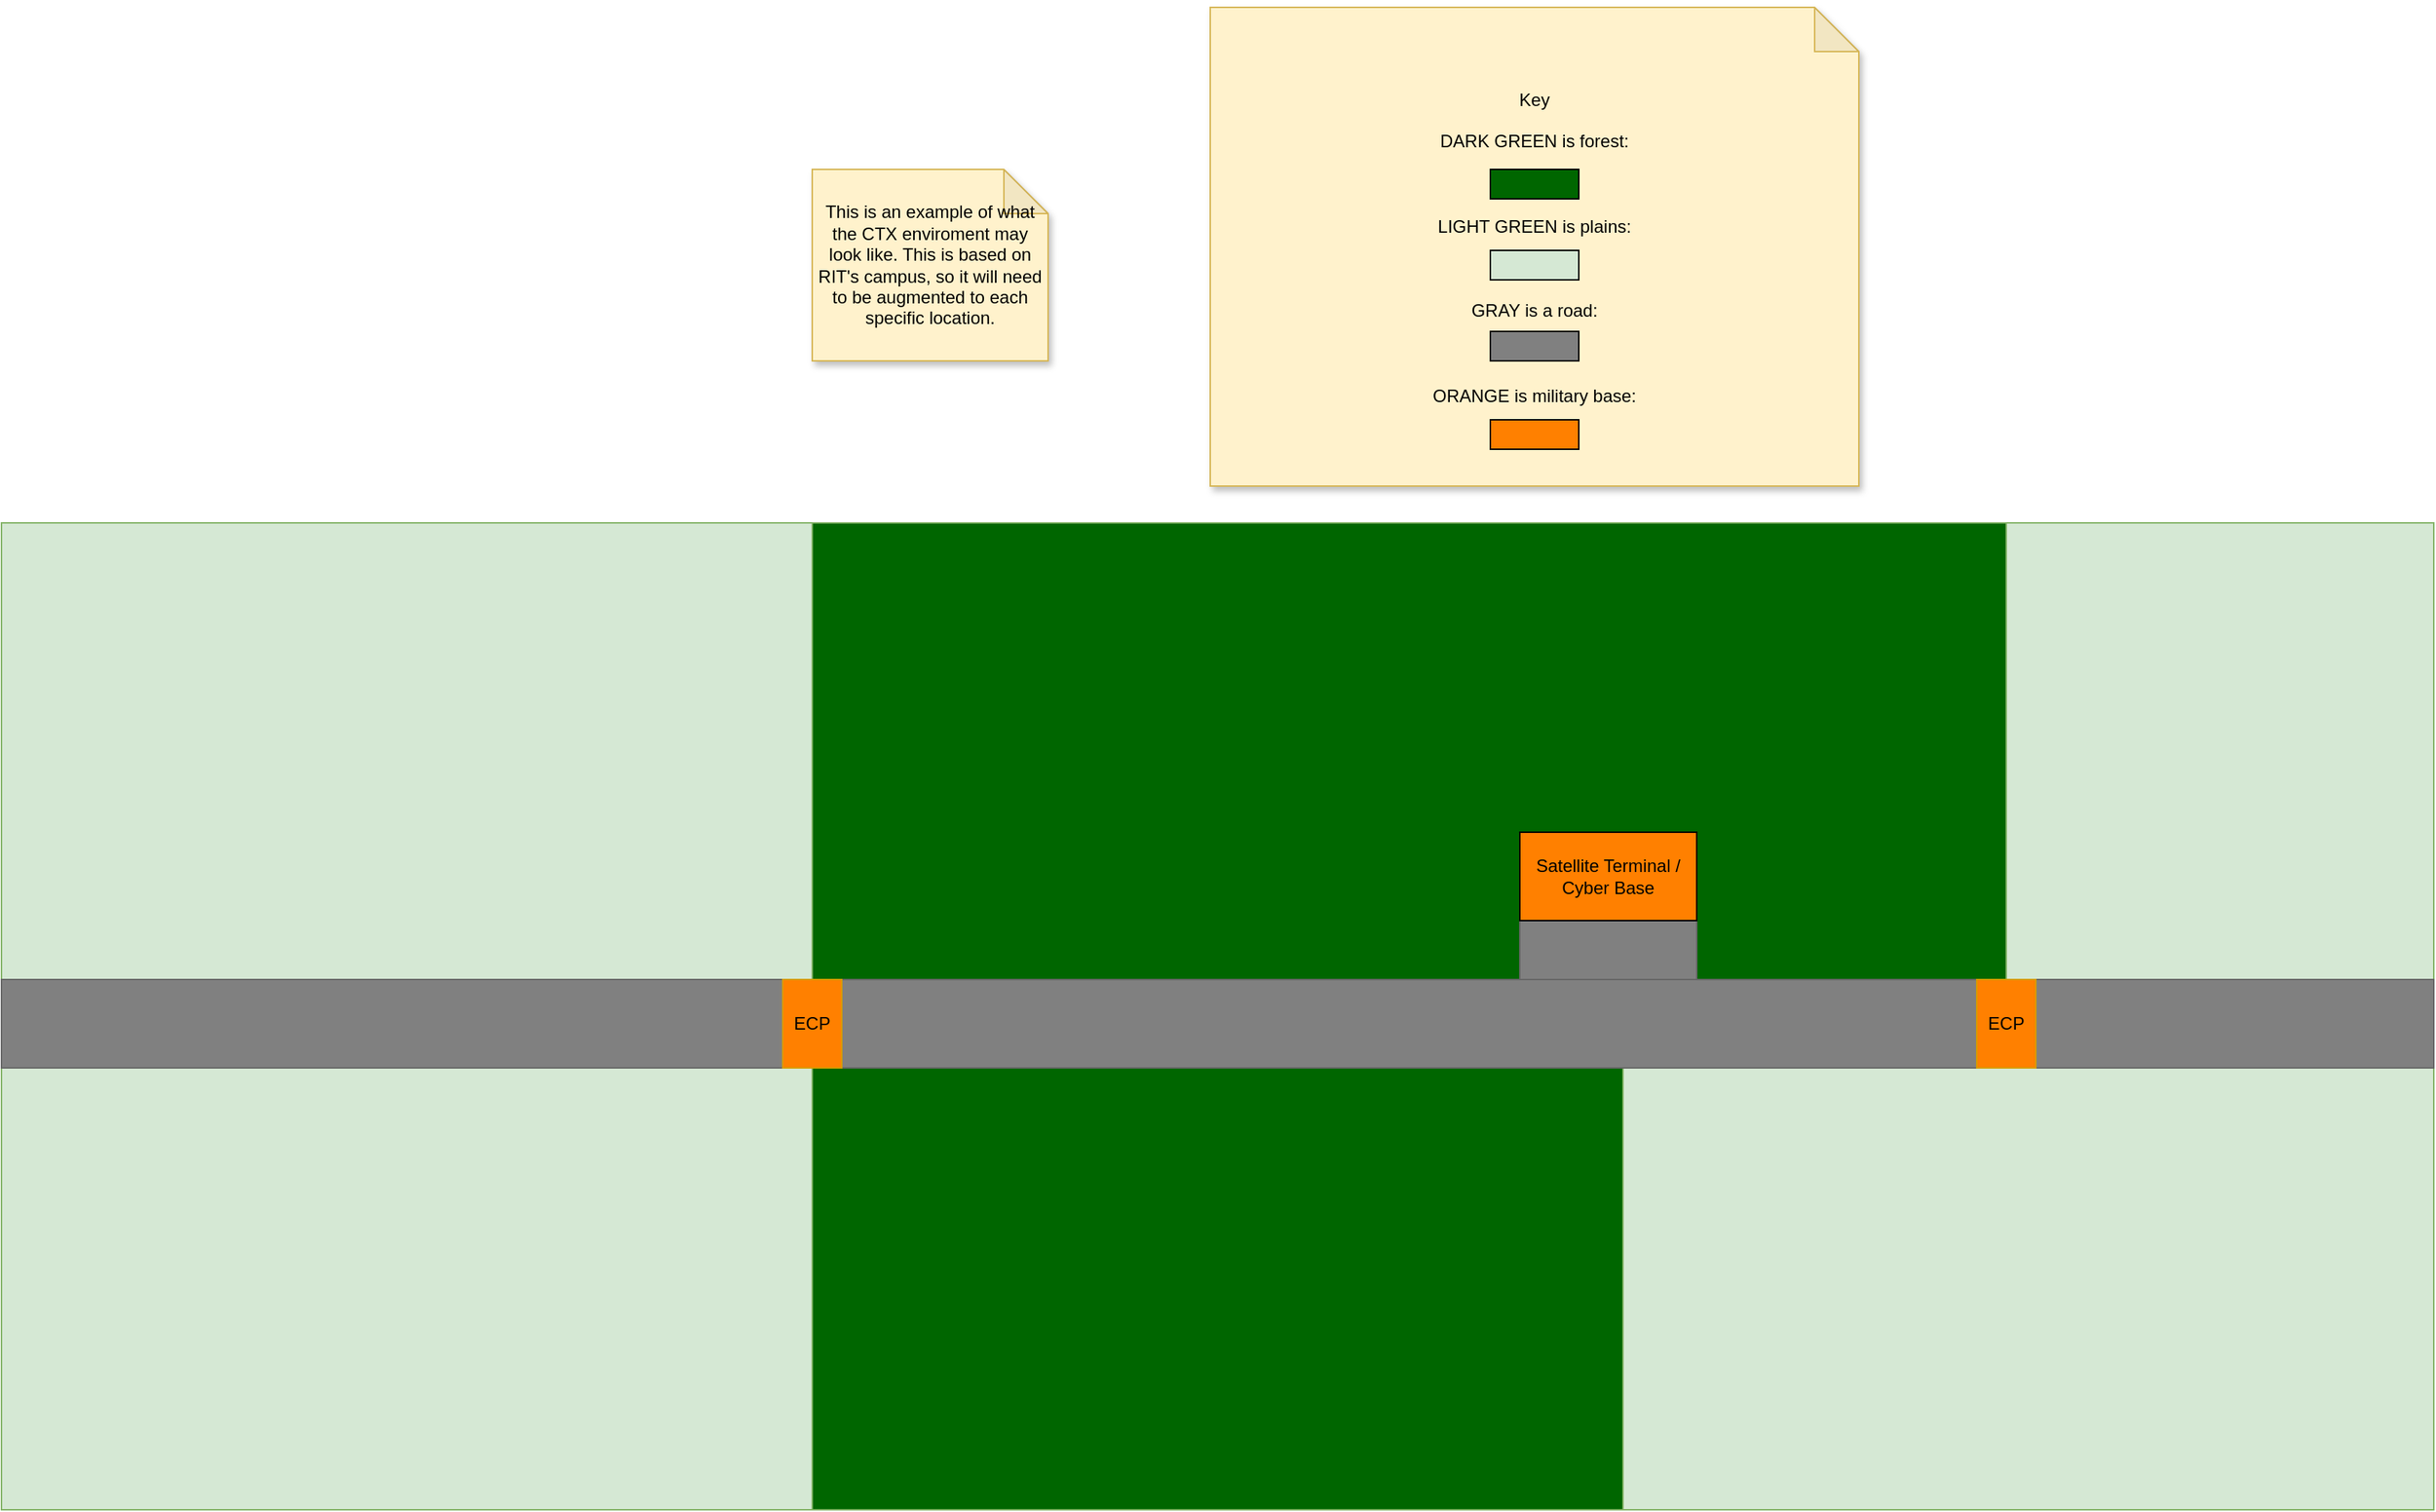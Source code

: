 <mxfile version="20.3.0" type="device"><diagram id="r4gc7Tyj2xSRfbFGmvSZ" name="Page-1"><mxGraphModel dx="2272" dy="1965" grid="1" gridSize="10" guides="1" tooltips="1" connect="1" arrows="1" fold="1" page="1" pageScale="1" pageWidth="850" pageHeight="1100" math="0" shadow="0"><root><mxCell id="0"/><mxCell id="1" parent="0"/><mxCell id="9AtFUw-Qtt_aO8ueJ-Cw-1" value="This is an example of what the CTX enviroment may look like. This is based on RIT's campus, so it will need to be augmented to each specific location." style="shape=note;whiteSpace=wrap;html=1;backgroundOutline=1;darkOpacity=0.05;fillColor=#fff2cc;strokeColor=#d6b656;shadow=1;" vertex="1" parent="1"><mxGeometry x="120" y="60" width="160" height="130" as="geometry"/></mxCell><mxCell id="9AtFUw-Qtt_aO8ueJ-Cw-2" value="" style="rounded=0;whiteSpace=wrap;html=1;fillColor=#006600;strokeColor=#82b366;" vertex="1" parent="1"><mxGeometry x="120" y="300" width="810" height="310" as="geometry"/></mxCell><mxCell id="9AtFUw-Qtt_aO8ueJ-Cw-4" value="" style="rounded=0;whiteSpace=wrap;html=1;fillColor=#006600;strokeColor=#82b366;" vertex="1" parent="1"><mxGeometry x="120" y="670" width="550" height="300" as="geometry"/></mxCell><mxCell id="9AtFUw-Qtt_aO8ueJ-Cw-5" value="" style="rounded=0;whiteSpace=wrap;html=1;fillColor=#d5e8d4;strokeColor=#82b366;" vertex="1" parent="1"><mxGeometry x="670" y="670" width="550" height="300" as="geometry"/></mxCell><mxCell id="9AtFUw-Qtt_aO8ueJ-Cw-6" value="" style="rounded=0;whiteSpace=wrap;html=1;fillColor=#d5e8d4;strokeColor=#82b366;sketch=0;" vertex="1" parent="1"><mxGeometry x="930" y="300" width="290" height="370" as="geometry"/></mxCell><mxCell id="9AtFUw-Qtt_aO8ueJ-Cw-7" value="Key&lt;br&gt;&lt;br&gt;DARK GREEN is forest:&lt;br&gt;&lt;br&gt;&lt;br&gt;&lt;br&gt;LIGHT GREEN is plains:&lt;br&gt;&lt;br&gt;&lt;br&gt;&lt;br&gt;GRAY is a road:&lt;br&gt;&lt;br&gt;&lt;br&gt;&lt;br&gt;ORANGE is military base:&lt;br&gt;" style="shape=note;whiteSpace=wrap;html=1;backgroundOutline=1;darkOpacity=0.05;fillColor=#fff2cc;strokeColor=#d6b656;shadow=1;" vertex="1" parent="1"><mxGeometry x="390" y="-50" width="440" height="325" as="geometry"/></mxCell><mxCell id="9AtFUw-Qtt_aO8ueJ-Cw-8" value="" style="rounded=0;whiteSpace=wrap;html=1;fillColor=#d5e8d4;strokeColor=#82b366;" vertex="1" parent="1"><mxGeometry x="-430" y="300" width="550" height="670" as="geometry"/></mxCell><mxCell id="9AtFUw-Qtt_aO8ueJ-Cw-3" value="" style="rounded=0;whiteSpace=wrap;html=1;fillColor=#808080;fontColor=#333333;strokeColor=#666666;" vertex="1" parent="1"><mxGeometry x="-430" y="610" width="1650" height="60" as="geometry"/></mxCell><mxCell id="9AtFUw-Qtt_aO8ueJ-Cw-10" value="ECP" style="rounded=0;whiteSpace=wrap;html=1;fillColor=#FF8000;strokeColor=#d79b00;" vertex="1" parent="1"><mxGeometry x="100" y="610" width="40" height="60" as="geometry"/></mxCell><mxCell id="9AtFUw-Qtt_aO8ueJ-Cw-11" value="ECP" style="rounded=0;whiteSpace=wrap;html=1;fillColor=#FF8000;strokeColor=#d79b00;" vertex="1" parent="1"><mxGeometry x="910" y="610" width="40" height="60" as="geometry"/></mxCell><mxCell id="9AtFUw-Qtt_aO8ueJ-Cw-13" value="" style="rounded=0;whiteSpace=wrap;html=1;fillColor=#006600;" vertex="1" parent="1"><mxGeometry x="580" y="60" width="60" height="20" as="geometry"/></mxCell><mxCell id="9AtFUw-Qtt_aO8ueJ-Cw-14" value="" style="rounded=0;whiteSpace=wrap;html=1;fillColor=#D5E8D4;" vertex="1" parent="1"><mxGeometry x="580" y="115" width="60" height="20" as="geometry"/></mxCell><mxCell id="9AtFUw-Qtt_aO8ueJ-Cw-15" value="" style="rounded=0;whiteSpace=wrap;html=1;fillColor=#808080;" vertex="1" parent="1"><mxGeometry x="580" y="170" width="60" height="20" as="geometry"/></mxCell><mxCell id="9AtFUw-Qtt_aO8ueJ-Cw-16" value="" style="rounded=0;whiteSpace=wrap;html=1;fillColor=#FF8000;" vertex="1" parent="1"><mxGeometry x="580" y="230" width="60" height="20" as="geometry"/></mxCell><mxCell id="9AtFUw-Qtt_aO8ueJ-Cw-17" value="" style="rounded=0;whiteSpace=wrap;html=1;fillColor=#808080;fontColor=#333333;strokeColor=#666666;" vertex="1" parent="1"><mxGeometry x="600" y="550" width="120" height="60" as="geometry"/></mxCell><mxCell id="9AtFUw-Qtt_aO8ueJ-Cw-12" value="Satellite Terminal / Cyber Base" style="rounded=0;whiteSpace=wrap;html=1;fillColor=#FF8000;" vertex="1" parent="1"><mxGeometry x="600" y="510" width="120" height="60" as="geometry"/></mxCell></root></mxGraphModel></diagram></mxfile>